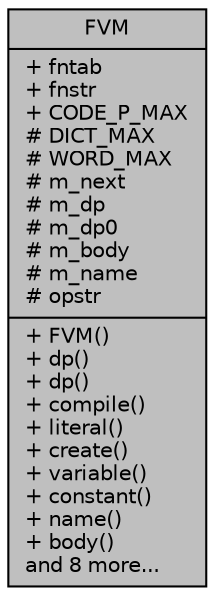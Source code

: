 digraph "FVM"
{
  edge [fontname="Helvetica",fontsize="10",labelfontname="Helvetica",labelfontsize="10"];
  node [fontname="Helvetica",fontsize="10",shape=record];
  Node1 [label="{FVM\n|+ fntab\l+ fnstr\l+ CODE_P_MAX\l# DICT_MAX\l# WORD_MAX\l# m_next\l# m_dp\l# m_dp0\l# m_body\l# m_name\l# opstr\l|+ FVM()\l+ dp()\l+ dp()\l+ compile()\l+ literal()\l+ create()\l+ variable()\l+ constant()\l+ name()\l+ body()\land 8 more...\l}",height=0.2,width=0.4,color="black", fillcolor="grey75", style="filled", fontcolor="black"];
}
